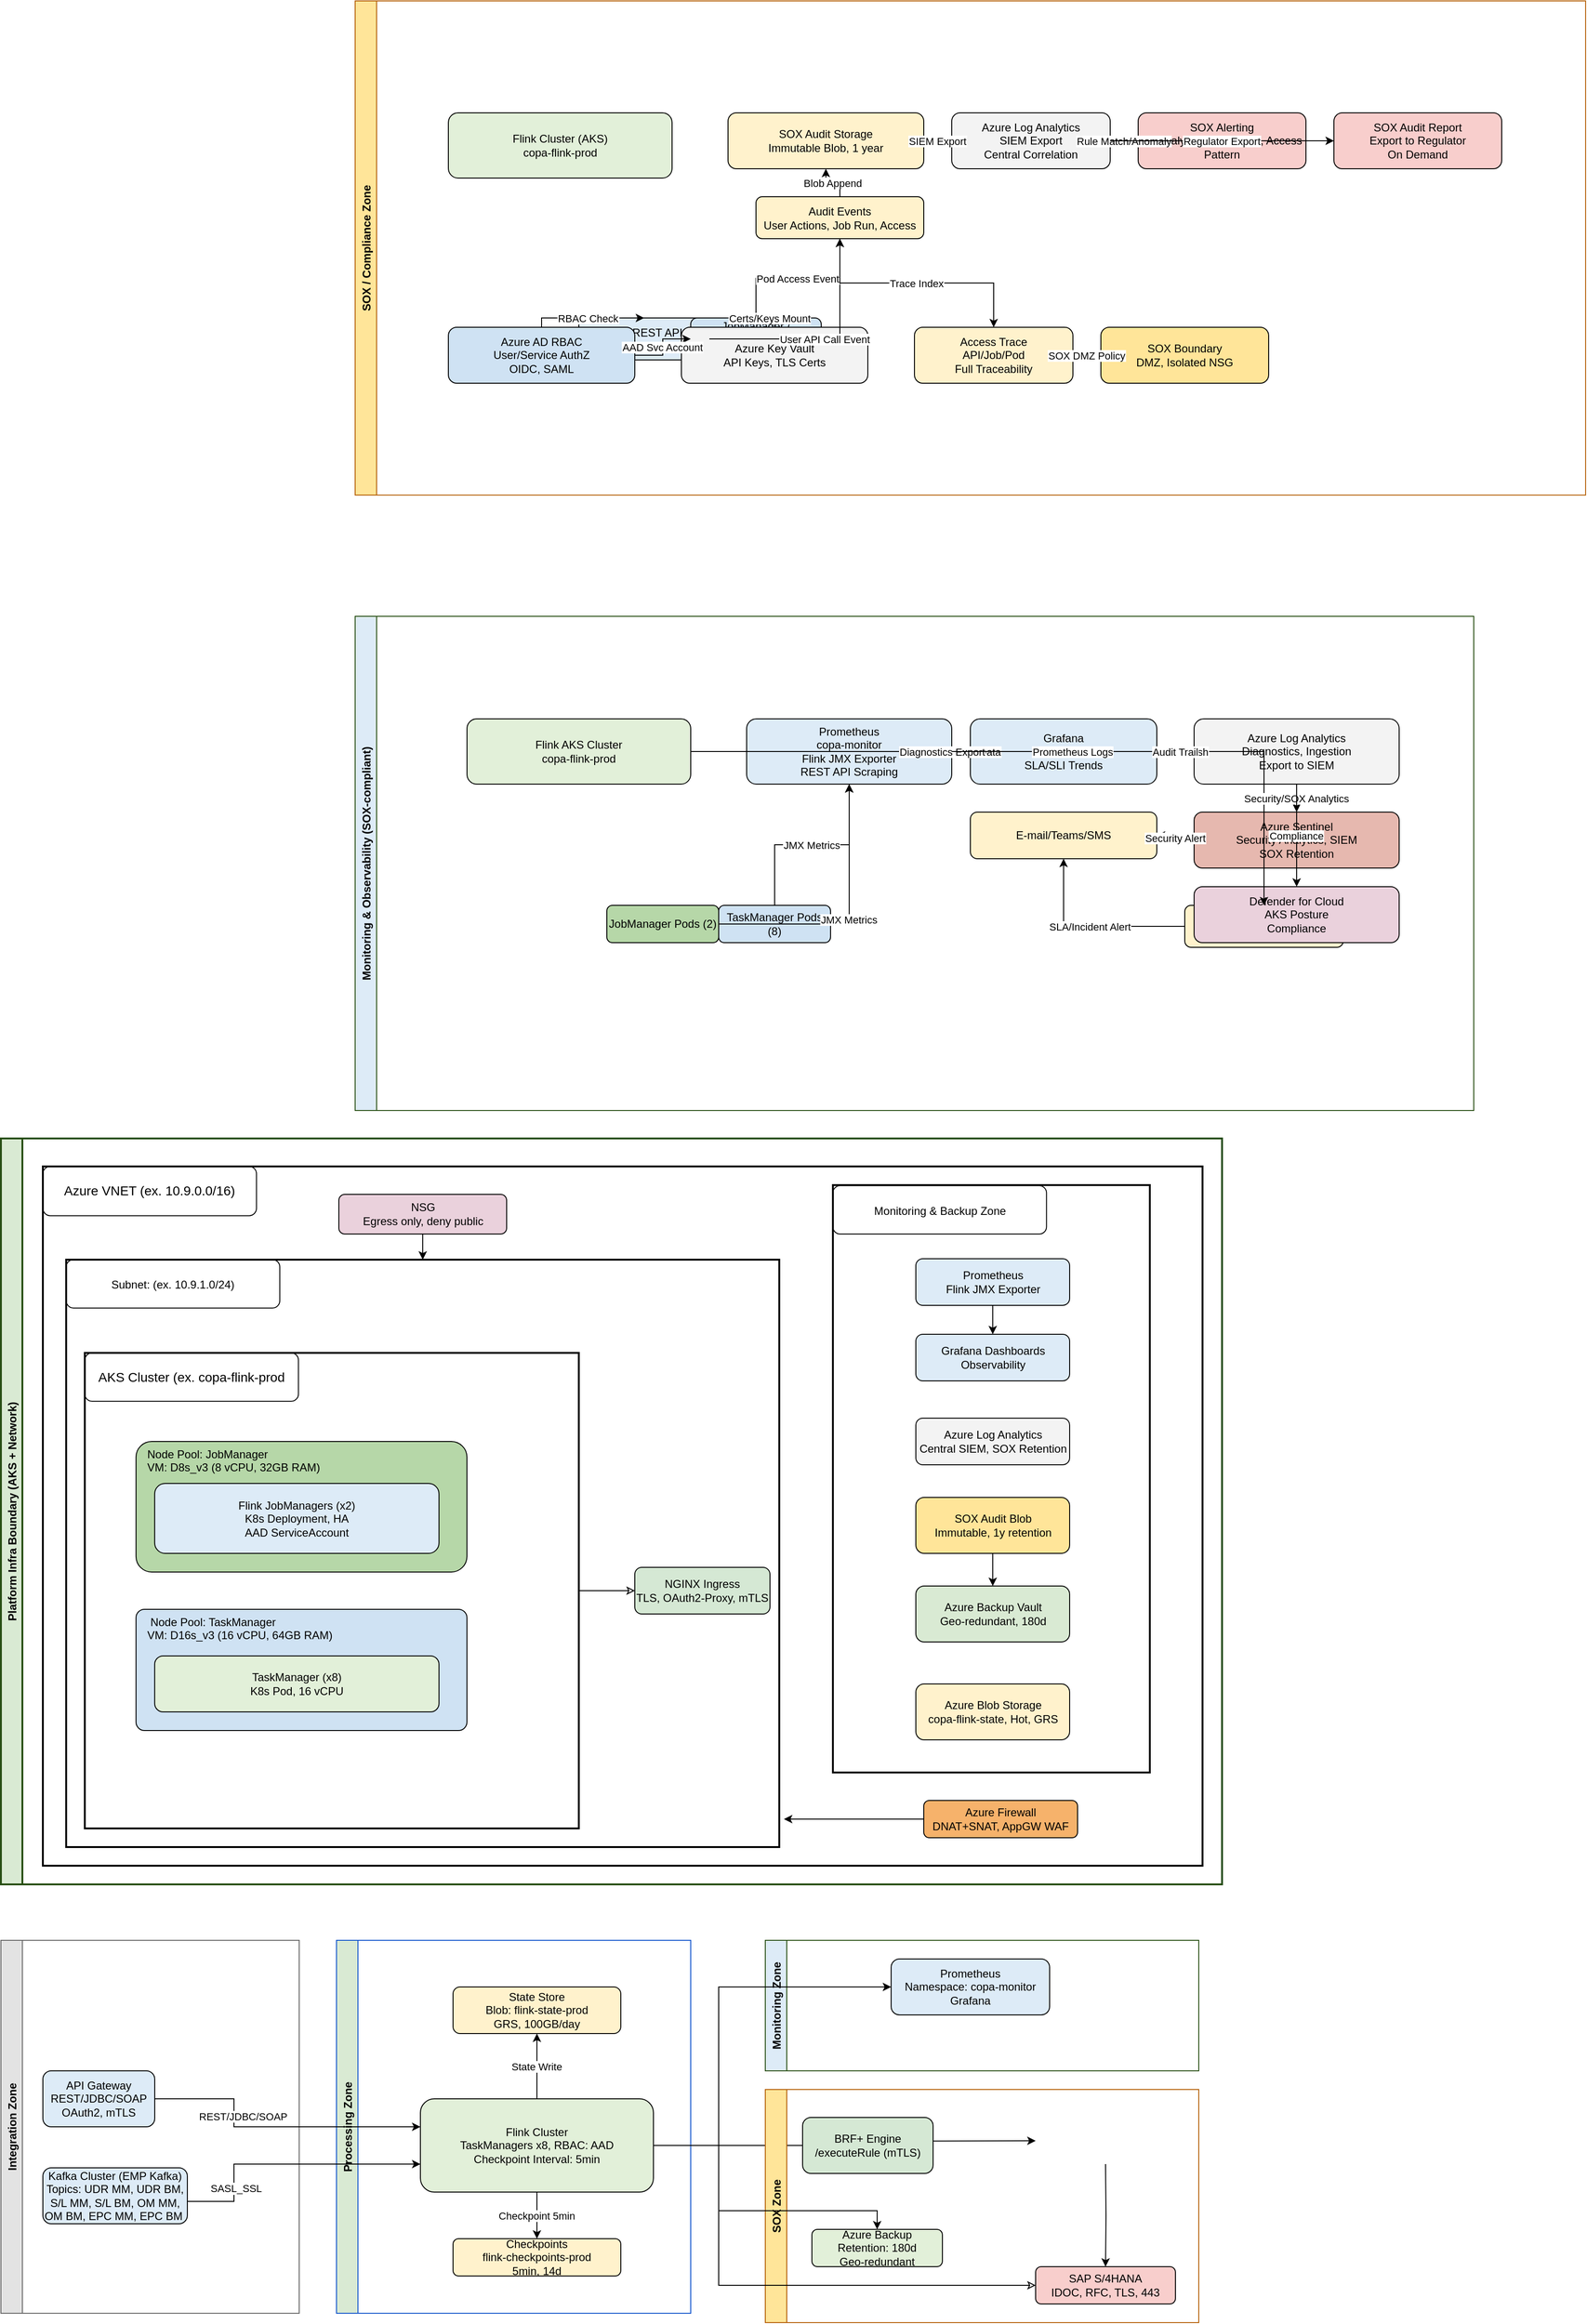 <mxfile version="27.2.0">
  <diagram name="flink_reference_arch" id="t__8cAzvdVz3zwjNPJHr">
    <mxGraphModel dx="2488" dy="-292" grid="1" gridSize="10" guides="1" tooltips="1" connect="1" arrows="1" fold="1" page="1" pageScale="1" pageWidth="850" pageHeight="1100" math="0" shadow="0">
      <root>
        <mxCell id="0" />
        <mxCell id="1" parent="0" />
        <mxCell id="M-jHIXQNb2ykmkWjdRAq-25" value="SOX / Compliance Zone" style="swimlane;horizontal=0;fillColor=#ffe599;strokeColor=#b45f06;fontStyle=1;" parent="1" vertex="1">
          <mxGeometry x="-90" y="1130" width="1320" height="530" as="geometry" />
        </mxCell>
        <mxCell id="M-jHIXQNb2ykmkWjdRAq-26" value="Flink Cluster (AKS)&#xa;copa-flink-prod" style="rounded=1;whiteSpace=wrap;fillColor=#e2f0d9;" parent="M-jHIXQNb2ykmkWjdRAq-25" vertex="1">
          <mxGeometry x="100" y="120" width="240" height="70" as="geometry" />
        </mxCell>
        <mxCell id="M-jHIXQNb2ykmkWjdRAq-27" value="Flink REST API&#xa;TLS, OAuth2, RBAC" style="rounded=1;whiteSpace=wrap;fillColor=#ddebf7;" parent="M-jHIXQNb2ykmkWjdRAq-26" vertex="1">
          <mxGeometry x="140" y="220" width="140" height="45" as="geometry" />
        </mxCell>
        <mxCell id="M-jHIXQNb2ykmkWjdRAq-28" value="JobManager / TaskManager Pods&#xa;AAD Service Account" style="rounded=1;whiteSpace=wrap;fillColor=#cfe2f3;" parent="M-jHIXQNb2ykmkWjdRAq-26" vertex="1">
          <mxGeometry x="260" y="220" width="140" height="45" as="geometry" />
        </mxCell>
        <mxCell id="M-jHIXQNb2ykmkWjdRAq-29" value="SOX Audit Storage&#xa;Immutable Blob, 1 year" style="rounded=1;whiteSpace=wrap;fillColor=#fff2cc;" parent="M-jHIXQNb2ykmkWjdRAq-25" vertex="1">
          <mxGeometry x="400" y="120" width="210" height="60" as="geometry" />
        </mxCell>
        <mxCell id="M-jHIXQNb2ykmkWjdRAq-30" value="Audit Events&#xa;User Actions, Job Run, Access" style="rounded=1;whiteSpace=wrap;fillColor=#fff2cc;" parent="M-jHIXQNb2ykmkWjdRAq-25" vertex="1">
          <mxGeometry x="430" y="210" width="180" height="45" as="geometry" />
        </mxCell>
        <mxCell id="M-jHIXQNb2ykmkWjdRAq-31" value="Azure Log Analytics&#xa;SIEM Export&#xa;Central Correlation" style="rounded=1;whiteSpace=wrap;fillColor=#f3f3f3;" parent="M-jHIXQNb2ykmkWjdRAq-25" vertex="1">
          <mxGeometry x="640" y="120" width="170" height="60" as="geometry" />
        </mxCell>
        <mxCell id="M-jHIXQNb2ykmkWjdRAq-32" value="SOX Alerting&#xa;Anomaly, RBAC Breach, Access Pattern" style="rounded=1;whiteSpace=wrap;fillColor=#f8cecc;" parent="M-jHIXQNb2ykmkWjdRAq-25" vertex="1">
          <mxGeometry x="840" y="120" width="180" height="60" as="geometry" />
        </mxCell>
        <mxCell id="M-jHIXQNb2ykmkWjdRAq-33" value="SOX Audit Report&#xa;Export to Regulator&#xa;On Demand" style="rounded=1;whiteSpace=wrap;fillColor=#f8cecc;" parent="M-jHIXQNb2ykmkWjdRAq-25" vertex="1">
          <mxGeometry x="1050" y="120" width="180" height="60" as="geometry" />
        </mxCell>
        <mxCell id="M-jHIXQNb2ykmkWjdRAq-34" value="Azure AD RBAC&#xa;User/Service AuthZ&#xa;OIDC, SAML" style="rounded=1;whiteSpace=wrap;fillColor=#cfe2f3;" parent="M-jHIXQNb2ykmkWjdRAq-25" vertex="1">
          <mxGeometry x="100" y="350" width="200" height="60" as="geometry" />
        </mxCell>
        <mxCell id="M-jHIXQNb2ykmkWjdRAq-35" value="Azure Key Vault&#xa;API Keys, TLS Certs" style="rounded=1;whiteSpace=wrap;fillColor=#f3f3f3;" parent="M-jHIXQNb2ykmkWjdRAq-25" vertex="1">
          <mxGeometry x="350" y="350" width="200" height="60" as="geometry" />
        </mxCell>
        <mxCell id="M-jHIXQNb2ykmkWjdRAq-36" value="Access Trace&#xa;API/Job/Pod&#xa;Full Traceability" style="rounded=1;whiteSpace=wrap;fillColor=#fff2cc;" parent="M-jHIXQNb2ykmkWjdRAq-25" vertex="1">
          <mxGeometry x="600" y="350" width="170" height="60" as="geometry" />
        </mxCell>
        <mxCell id="M-jHIXQNb2ykmkWjdRAq-37" value="SOX Boundary&#xa;DMZ, Isolated NSG" style="rounded=1;whiteSpace=wrap;fillColor=#ffe599;" parent="M-jHIXQNb2ykmkWjdRAq-25" vertex="1">
          <mxGeometry x="800" y="350" width="180" height="60" as="geometry" />
        </mxCell>
        <mxCell id="M-jHIXQNb2ykmkWjdRAq-38" value="User API Call Event" style="edgeStyle=orthogonalEdgeStyle;rounded=0;" parent="1" source="M-jHIXQNb2ykmkWjdRAq-27" target="M-jHIXQNb2ykmkWjdRAq-30" edge="1">
          <mxGeometry relative="1" as="geometry" />
        </mxCell>
        <mxCell id="M-jHIXQNb2ykmkWjdRAq-39" value="Pod Access Event" style="edgeStyle=orthogonalEdgeStyle;rounded=0;" parent="1" source="M-jHIXQNb2ykmkWjdRAq-28" target="M-jHIXQNb2ykmkWjdRAq-30" edge="1">
          <mxGeometry relative="1" as="geometry" />
        </mxCell>
        <mxCell id="M-jHIXQNb2ykmkWjdRAq-40" value="Blob Append" style="edgeStyle=orthogonalEdgeStyle;rounded=0;" parent="1" source="M-jHIXQNb2ykmkWjdRAq-30" target="M-jHIXQNb2ykmkWjdRAq-29" edge="1">
          <mxGeometry relative="1" as="geometry" />
        </mxCell>
        <mxCell id="M-jHIXQNb2ykmkWjdRAq-41" value="SIEM Export" style="edgeStyle=orthogonalEdgeStyle;rounded=0;" parent="1" source="M-jHIXQNb2ykmkWjdRAq-29" target="M-jHIXQNb2ykmkWjdRAq-31" edge="1">
          <mxGeometry relative="1" as="geometry" />
        </mxCell>
        <mxCell id="M-jHIXQNb2ykmkWjdRAq-42" value="Rule Match/Anomaly" style="edgeStyle=orthogonalEdgeStyle;rounded=0;" parent="1" source="M-jHIXQNb2ykmkWjdRAq-31" target="M-jHIXQNb2ykmkWjdRAq-32" edge="1">
          <mxGeometry relative="1" as="geometry" />
        </mxCell>
        <mxCell id="M-jHIXQNb2ykmkWjdRAq-43" value="Regulator Export" style="edgeStyle=orthogonalEdgeStyle;rounded=0;" parent="1" source="M-jHIXQNb2ykmkWjdRAq-31" target="M-jHIXQNb2ykmkWjdRAq-33" edge="1">
          <mxGeometry relative="1" as="geometry" />
        </mxCell>
        <mxCell id="M-jHIXQNb2ykmkWjdRAq-44" value="RBAC Check" style="edgeStyle=orthogonalEdgeStyle;rounded=0;" parent="1" source="M-jHIXQNb2ykmkWjdRAq-34" target="M-jHIXQNb2ykmkWjdRAq-27" edge="1">
          <mxGeometry relative="1" as="geometry" />
        </mxCell>
        <mxCell id="M-jHIXQNb2ykmkWjdRAq-45" value="AAD Svc Account" style="edgeStyle=orthogonalEdgeStyle;rounded=0;" parent="1" source="M-jHIXQNb2ykmkWjdRAq-34" target="M-jHIXQNb2ykmkWjdRAq-28" edge="1">
          <mxGeometry relative="1" as="geometry" />
        </mxCell>
        <mxCell id="M-jHIXQNb2ykmkWjdRAq-46" value="Certs/Keys Mount" style="edgeStyle=orthogonalEdgeStyle;rounded=0;" parent="1" source="M-jHIXQNb2ykmkWjdRAq-35" target="M-jHIXQNb2ykmkWjdRAq-28" edge="1">
          <mxGeometry relative="1" as="geometry" />
        </mxCell>
        <mxCell id="M-jHIXQNb2ykmkWjdRAq-47" value="Trace Index" style="edgeStyle=orthogonalEdgeStyle;rounded=0;" parent="1" source="M-jHIXQNb2ykmkWjdRAq-30" target="M-jHIXQNb2ykmkWjdRAq-36" edge="1">
          <mxGeometry relative="1" as="geometry" />
        </mxCell>
        <mxCell id="M-jHIXQNb2ykmkWjdRAq-48" value="SOX DMZ Policy" style="edgeStyle=orthogonalEdgeStyle;rounded=0;" parent="1" source="M-jHIXQNb2ykmkWjdRAq-36" target="M-jHIXQNb2ykmkWjdRAq-37" edge="1">
          <mxGeometry relative="1" as="geometry" />
        </mxCell>
        <mxCell id="M-jHIXQNb2ykmkWjdRAq-49" value="Monitoring &amp; Observability (SOX-compliant)" style="swimlane;horizontal=0;fillColor=#ddebf7;strokeColor=#274e13;fontStyle=1;" parent="1" vertex="1">
          <mxGeometry x="-90" y="1790" width="1200" height="530" as="geometry" />
        </mxCell>
        <mxCell id="M-jHIXQNb2ykmkWjdRAq-50" value="Flink AKS Cluster&#xa;copa-flink-prod" style="rounded=1;whiteSpace=wrap;fillColor=#e2f0d9;" parent="M-jHIXQNb2ykmkWjdRAq-49" vertex="1">
          <mxGeometry x="120" y="110" width="240" height="70" as="geometry" />
        </mxCell>
        <mxCell id="M-jHIXQNb2ykmkWjdRAq-51" value="JobManager Pods (2)" style="rounded=1;whiteSpace=wrap;fillColor=#b6d7a8;" parent="M-jHIXQNb2ykmkWjdRAq-50" vertex="1">
          <mxGeometry x="150" y="200" width="120" height="40" as="geometry" />
        </mxCell>
        <mxCell id="M-jHIXQNb2ykmkWjdRAq-52" value="TaskManager Pods (8)" style="rounded=1;whiteSpace=wrap;fillColor=#cfe2f3;" parent="M-jHIXQNb2ykmkWjdRAq-50" vertex="1">
          <mxGeometry x="270" y="200" width="120" height="40" as="geometry" />
        </mxCell>
        <mxCell id="M-jHIXQNb2ykmkWjdRAq-53" value="Prometheus&#xa;copa-monitor&#xa;Flink JMX Exporter&#xa;REST API Scraping" style="rounded=1;whiteSpace=wrap;fillColor=#ddebf7;" parent="M-jHIXQNb2ykmkWjdRAq-49" vertex="1">
          <mxGeometry x="420" y="110" width="220" height="70" as="geometry" />
        </mxCell>
        <mxCell id="M-jHIXQNb2ykmkWjdRAq-54" value="Alertmanager&#xa;Teams/SMS/E-mail" style="rounded=1;whiteSpace=wrap;fillColor=#fff2cc;" parent="M-jHIXQNb2ykmkWjdRAq-53" vertex="1">
          <mxGeometry x="470" y="200" width="170" height="45" as="geometry" />
        </mxCell>
        <mxCell id="M-jHIXQNb2ykmkWjdRAq-55" value="Grafana&#xa;Dashboards&#xa;SLA/SLI Trends" style="rounded=1;whiteSpace=wrap;fillColor=#ddebf7;" parent="M-jHIXQNb2ykmkWjdRAq-49" vertex="1">
          <mxGeometry x="660" y="110" width="200" height="70" as="geometry" />
        </mxCell>
        <mxCell id="M-jHIXQNb2ykmkWjdRAq-56" value="Azure Log Analytics&#xa;Diagnostics, Ingestion&#xa;Export to SIEM" style="rounded=1;whiteSpace=wrap;fillColor=#f3f3f3;" parent="M-jHIXQNb2ykmkWjdRAq-49" vertex="1">
          <mxGeometry x="900" y="110" width="220" height="70" as="geometry" />
        </mxCell>
        <mxCell id="M-jHIXQNb2ykmkWjdRAq-57" value="Azure Sentinel&#xa;Security Analytics, SIEM&#xa;SOX Retention" style="rounded=1;whiteSpace=wrap;fillColor=#e6b8af;" parent="M-jHIXQNb2ykmkWjdRAq-49" vertex="1">
          <mxGeometry x="900" y="210" width="220" height="60" as="geometry" />
        </mxCell>
        <mxCell id="M-jHIXQNb2ykmkWjdRAq-58" value="Defender for Cloud&#xa;AKS Posture&#xa;Compliance" style="rounded=1;whiteSpace=wrap;fillColor=#ead1dc;" parent="M-jHIXQNb2ykmkWjdRAq-49" vertex="1">
          <mxGeometry x="900" y="290" width="220" height="60" as="geometry" />
        </mxCell>
        <mxCell id="M-jHIXQNb2ykmkWjdRAq-59" value="E-mail/Teams/SMS" style="rounded=1;whiteSpace=wrap;fillColor=#fff2cc;" parent="M-jHIXQNb2ykmkWjdRAq-49" vertex="1">
          <mxGeometry x="660" y="210" width="200" height="50" as="geometry" />
        </mxCell>
        <mxCell id="M-jHIXQNb2ykmkWjdRAq-60" value="JMX Metrics" style="edgeStyle=orthogonalEdgeStyle;rounded=0;" parent="1" source="M-jHIXQNb2ykmkWjdRAq-51" target="M-jHIXQNb2ykmkWjdRAq-53" edge="1">
          <mxGeometry relative="1" as="geometry" />
        </mxCell>
        <mxCell id="M-jHIXQNb2ykmkWjdRAq-61" value="JMX Metrics" style="edgeStyle=orthogonalEdgeStyle;rounded=0;" parent="1" source="M-jHIXQNb2ykmkWjdRAq-52" target="M-jHIXQNb2ykmkWjdRAq-53" edge="1">
          <mxGeometry relative="1" as="geometry" />
        </mxCell>
        <mxCell id="M-jHIXQNb2ykmkWjdRAq-62" value="Alert Push" style="edgeStyle=orthogonalEdgeStyle;rounded=0;" parent="1" source="M-jHIXQNb2ykmkWjdRAq-53" target="M-jHIXQNb2ykmkWjdRAq-54" edge="1">
          <mxGeometry relative="1" as="geometry" />
        </mxCell>
        <mxCell id="M-jHIXQNb2ykmkWjdRAq-63" value="Dashboards Data" style="edgeStyle=orthogonalEdgeStyle;rounded=0;" parent="1" source="M-jHIXQNb2ykmkWjdRAq-53" target="M-jHIXQNb2ykmkWjdRAq-55" edge="1">
          <mxGeometry relative="1" as="geometry" />
        </mxCell>
        <mxCell id="M-jHIXQNb2ykmkWjdRAq-64" value="Diagnostics Export" style="edgeStyle=orthogonalEdgeStyle;rounded=0;" parent="1" source="M-jHIXQNb2ykmkWjdRAq-50" target="M-jHIXQNb2ykmkWjdRAq-56" edge="1">
          <mxGeometry relative="1" as="geometry" />
        </mxCell>
        <mxCell id="M-jHIXQNb2ykmkWjdRAq-65" value="Prometheus Logs" style="edgeStyle=orthogonalEdgeStyle;rounded=0;" parent="1" source="M-jHIXQNb2ykmkWjdRAq-53" target="M-jHIXQNb2ykmkWjdRAq-56" edge="1">
          <mxGeometry relative="1" as="geometry" />
        </mxCell>
        <mxCell id="M-jHIXQNb2ykmkWjdRAq-66" value="Audit Trail" style="edgeStyle=orthogonalEdgeStyle;rounded=0;" parent="1" source="M-jHIXQNb2ykmkWjdRAq-55" target="M-jHIXQNb2ykmkWjdRAq-56" edge="1">
          <mxGeometry relative="1" as="geometry" />
        </mxCell>
        <mxCell id="M-jHIXQNb2ykmkWjdRAq-67" value="SLA/Incident Alert" style="edgeStyle=orthogonalEdgeStyle;rounded=0;" parent="1" source="M-jHIXQNb2ykmkWjdRAq-54" target="M-jHIXQNb2ykmkWjdRAq-59" edge="1">
          <mxGeometry relative="1" as="geometry" />
        </mxCell>
        <mxCell id="M-jHIXQNb2ykmkWjdRAq-68" value="Security/SOX Analytics" style="edgeStyle=orthogonalEdgeStyle;rounded=0;" parent="1" source="M-jHIXQNb2ykmkWjdRAq-56" target="M-jHIXQNb2ykmkWjdRAq-57" edge="1">
          <mxGeometry relative="1" as="geometry" />
        </mxCell>
        <mxCell id="M-jHIXQNb2ykmkWjdRAq-69" value="Compliance" style="edgeStyle=orthogonalEdgeStyle;rounded=0;" parent="1" source="M-jHIXQNb2ykmkWjdRAq-56" target="M-jHIXQNb2ykmkWjdRAq-58" edge="1">
          <mxGeometry relative="1" as="geometry" />
        </mxCell>
        <mxCell id="M-jHIXQNb2ykmkWjdRAq-70" value="Security Alert" style="edgeStyle=orthogonalEdgeStyle;rounded=0;" parent="1" source="M-jHIXQNb2ykmkWjdRAq-57" target="M-jHIXQNb2ykmkWjdRAq-59" edge="1">
          <mxGeometry relative="1" as="geometry" />
        </mxCell>
        <mxCell id="M-jHIXQNb2ykmkWjdRAq-121" value="Processing Zone" style="swimlane;horizontal=0;fillColor=#d9ead3;strokeColor=#1155cc;fontStyle=1;" parent="1" vertex="1">
          <mxGeometry x="-110" y="3210" width="380" height="400" as="geometry" />
        </mxCell>
        <mxCell id="M-jHIXQNb2ykmkWjdRAq-122" value="Flink Cluster&#xa;TaskManagers x8, RBAC: AAD&#xa;Checkpoint Interval: 5min" style="rounded=1;whiteSpace=wrap;fillColor=#e2f0d9;strokeColor=#000000;" parent="M-jHIXQNb2ykmkWjdRAq-121" vertex="1">
          <mxGeometry x="90" y="170" width="250" height="100" as="geometry" />
        </mxCell>
        <mxCell id="M-jHIXQNb2ykmkWjdRAq-123" value="State Store&#xa;Blob: flink-state-prod&#xa;GRS, 100GB/day" style="rounded=1;whiteSpace=wrap;fillColor=#fff2cc;" parent="M-jHIXQNb2ykmkWjdRAq-121" vertex="1">
          <mxGeometry x="125" y="50" width="180" height="50" as="geometry" />
        </mxCell>
        <mxCell id="M-jHIXQNb2ykmkWjdRAq-124" value="Checkpoints&#xa;flink-checkpoints-prod&#xa;5min, 14d" style="rounded=1;whiteSpace=wrap;fillColor=#fff2cc;" parent="M-jHIXQNb2ykmkWjdRAq-121" vertex="1">
          <mxGeometry x="125" y="320" width="180" height="40" as="geometry" />
        </mxCell>
        <mxCell id="M-jHIXQNb2ykmkWjdRAq-140" value="State Write" style="edgeStyle=orthogonalEdgeStyle;rounded=0;" parent="M-jHIXQNb2ykmkWjdRAq-121" source="M-jHIXQNb2ykmkWjdRAq-122" target="M-jHIXQNb2ykmkWjdRAq-123" edge="1">
          <mxGeometry relative="1" as="geometry" />
        </mxCell>
        <mxCell id="M-jHIXQNb2ykmkWjdRAq-141" value="Checkpoint 5min" style="edgeStyle=orthogonalEdgeStyle;rounded=0;" parent="M-jHIXQNb2ykmkWjdRAq-121" source="M-jHIXQNb2ykmkWjdRAq-122" target="M-jHIXQNb2ykmkWjdRAq-124" edge="1">
          <mxGeometry relative="1" as="geometry" />
        </mxCell>
        <mxCell id="M-jHIXQNb2ykmkWjdRAq-131" value="Integration Zone" style="swimlane;horizontal=0;fillColor=#e3e3e3;strokeColor=#666666;fontStyle=1;" parent="1" vertex="1">
          <mxGeometry x="-470" y="3210" width="320" height="400" as="geometry" />
        </mxCell>
        <mxCell id="M-jHIXQNb2ykmkWjdRAq-133" value="API Gateway&#xa;REST/JDBC/SOAP&#xa;OAuth2, mTLS" style="rounded=1;whiteSpace=wrap;fillColor=#ddebf7;" parent="M-jHIXQNb2ykmkWjdRAq-131" vertex="1">
          <mxGeometry x="45" y="140" width="120" height="60" as="geometry" />
        </mxCell>
        <mxCell id="M-jHIXQNb2ykmkWjdRAq-134" value="Kafka Cluster (EMP Kafka)&#xa;Topics: UDR MM, UDR BM, S/L MM, S/L BM, OM MM, OM BM, EPC MM, EPC BM " style="rounded=1;whiteSpace=wrap;fillColor=#ddebf7;" parent="M-jHIXQNb2ykmkWjdRAq-131" vertex="1">
          <mxGeometry x="45" y="244" width="155" height="60" as="geometry" />
        </mxCell>
        <mxCell id="M-jHIXQNb2ykmkWjdRAq-139" value="" style="edgeStyle=orthogonalEdgeStyle;rounded=0;" parent="M-jHIXQNb2ykmkWjdRAq-131" source="M-jHIXQNb2ykmkWjdRAq-134" target="M-jHIXQNb2ykmkWjdRAq-122" edge="1">
          <mxGeometry x="-0.515" relative="1" as="geometry">
            <Array as="points">
              <mxPoint x="250" y="280" />
              <mxPoint x="250" y="240" />
            </Array>
            <mxPoint as="offset" />
          </mxGeometry>
        </mxCell>
        <mxCell id="M-jHIXQNb2ykmkWjdRAq-149" value="SASL_SSL" style="edgeLabel;html=1;align=center;verticalAlign=middle;resizable=0;points=[];" parent="M-jHIXQNb2ykmkWjdRAq-139" vertex="1" connectable="0">
          <mxGeometry x="-0.555" y="-2" relative="1" as="geometry">
            <mxPoint as="offset" />
          </mxGeometry>
        </mxCell>
        <mxCell id="M-jHIXQNb2ykmkWjdRAq-135" value="Monitoring Zone" style="swimlane;horizontal=0;fillColor=#ddebf7;strokeColor=#274e13;fontStyle=1;" parent="1" vertex="1">
          <mxGeometry x="350" y="3210" width="465" height="140" as="geometry" />
        </mxCell>
        <mxCell id="M-jHIXQNb2ykmkWjdRAq-136" value="Prometheus&#xa;Namespace: copa-monitor&#xa;Grafana" style="rounded=1;whiteSpace=wrap;fillColor=#ddebf7;" parent="M-jHIXQNb2ykmkWjdRAq-135" vertex="1">
          <mxGeometry x="135" y="20" width="170" height="60" as="geometry" />
        </mxCell>
        <mxCell id="M-jHIXQNb2ykmkWjdRAq-138" value="REST/JDBC/SOAP" style="edgeStyle=orthogonalEdgeStyle;rounded=0;" parent="1" source="M-jHIXQNb2ykmkWjdRAq-133" target="M-jHIXQNb2ykmkWjdRAq-122" edge="1">
          <mxGeometry x="-0.343" y="10" relative="1" as="geometry">
            <Array as="points">
              <mxPoint x="-220" y="3380" />
              <mxPoint x="-220" y="3410" />
            </Array>
            <mxPoint as="offset" />
          </mxGeometry>
        </mxCell>
        <mxCell id="M-jHIXQNb2ykmkWjdRAq-143" value="SOX Log Event" style="edgeStyle=orthogonalEdgeStyle;rounded=0;" parent="1" source="M-jHIXQNb2ykmkWjdRAq-122" edge="1">
          <mxGeometry relative="1" as="geometry">
            <mxPoint x="640" y="3425.0" as="targetPoint" />
          </mxGeometry>
        </mxCell>
        <mxCell id="M-jHIXQNb2ykmkWjdRAq-125" value="SOX Zone" style="swimlane;horizontal=0;fillColor=#ffe599;strokeColor=#b45f06;fontStyle=1;" parent="1" vertex="1">
          <mxGeometry x="350" y="3370" width="465" height="250" as="geometry" />
        </mxCell>
        <mxCell id="M-jHIXQNb2ykmkWjdRAq-126" value="BRF+ Engine&#xa;/executeRule (mTLS)" style="rounded=1;whiteSpace=wrap;fillColor=#d5e8d4;" parent="M-jHIXQNb2ykmkWjdRAq-125" vertex="1">
          <mxGeometry x="40" y="30" width="140" height="60" as="geometry" />
        </mxCell>
        <mxCell id="M-jHIXQNb2ykmkWjdRAq-159" value="" style="edgeStyle=orthogonalEdgeStyle;rounded=0;orthogonalLoop=1;jettySize=auto;html=1;" parent="M-jHIXQNb2ykmkWjdRAq-125" target="M-jHIXQNb2ykmkWjdRAq-127" edge="1">
          <mxGeometry relative="1" as="geometry">
            <mxPoint x="365" y="80.0" as="sourcePoint" />
          </mxGeometry>
        </mxCell>
        <mxCell id="M-jHIXQNb2ykmkWjdRAq-130" value="Azure Backup&#xa;Retention: 180d&#xa;Geo-redundant" style="rounded=1;whiteSpace=wrap;fillColor=#e2f0d9;" parent="M-jHIXQNb2ykmkWjdRAq-125" vertex="1">
          <mxGeometry x="50" y="150" width="140" height="40" as="geometry" />
        </mxCell>
        <mxCell id="M-jHIXQNb2ykmkWjdRAq-127" value="SAP S/4HANA&#xa;IDOC, RFC, TLS, 443" style="rounded=1;whiteSpace=wrap;fillColor=#f8cecc;" parent="M-jHIXQNb2ykmkWjdRAq-125" vertex="1">
          <mxGeometry x="290" y="190" width="150" height="40" as="geometry" />
        </mxCell>
        <mxCell id="M-jHIXQNb2ykmkWjdRAq-156" value="" style="edgeStyle=orthogonalEdgeStyle;rounded=0;orthogonalLoop=1;jettySize=auto;html=1;entryX=0;entryY=0.5;entryDx=0;entryDy=0;" parent="1" source="M-jHIXQNb2ykmkWjdRAq-122" target="M-jHIXQNb2ykmkWjdRAq-136" edge="1">
          <mxGeometry relative="1" as="geometry">
            <Array as="points">
              <mxPoint x="300" y="3430" />
              <mxPoint x="300" y="3260" />
            </Array>
          </mxGeometry>
        </mxCell>
        <mxCell id="M-jHIXQNb2ykmkWjdRAq-153" value="" style="edgeStyle=orthogonalEdgeStyle;rounded=0;orthogonalLoop=1;jettySize=auto;html=1;entryX=0.5;entryY=0;entryDx=0;entryDy=0;exitX=1;exitY=0.5;exitDx=0;exitDy=0;" parent="1" source="M-jHIXQNb2ykmkWjdRAq-122" target="M-jHIXQNb2ykmkWjdRAq-130" edge="1">
          <mxGeometry relative="1" as="geometry">
            <Array as="points">
              <mxPoint x="300" y="3430" />
              <mxPoint x="300" y="3500" />
              <mxPoint x="470" y="3500" />
            </Array>
          </mxGeometry>
        </mxCell>
        <mxCell id="M-jHIXQNb2ykmkWjdRAq-158" value="" style="edgeStyle=orthogonalEdgeStyle;rounded=0;orthogonalLoop=1;jettySize=auto;html=1;entryX=1;entryY=0.5;entryDx=0;entryDy=0;startArrow=classic;startFill=0;endArrow=none;endFill=0;" parent="1" source="M-jHIXQNb2ykmkWjdRAq-127" target="M-jHIXQNb2ykmkWjdRAq-122" edge="1">
          <mxGeometry relative="1" as="geometry">
            <mxPoint x="545" y="3580" as="targetPoint" />
            <Array as="points">
              <mxPoint x="300" y="3580" />
              <mxPoint x="300" y="3430" />
            </Array>
          </mxGeometry>
        </mxCell>
        <mxCell id="k8rTpQtQXNA1Lfismtyz-60" value="" style="group" vertex="1" connectable="0" parent="1">
          <mxGeometry x="-470" y="2350" width="1310" height="800" as="geometry" />
        </mxCell>
        <mxCell id="k8rTpQtQXNA1Lfismtyz-21" value="" style="whiteSpace=wrap;html=1;fillColor=none;strokeWidth=2;labelPosition=right;verticalLabelPosition=top;align=left;verticalAlign=bottom;strokeColor=light-dark(#000000,#0707F6);" vertex="1" parent="k8rTpQtQXNA1Lfismtyz-60">
          <mxGeometry x="45" y="30" width="1244.05" height="750" as="geometry" />
        </mxCell>
        <mxCell id="k8rTpQtQXNA1Lfismtyz-54" value="" style="whiteSpace=wrap;html=1;fillColor=none;strokeWidth=2;labelPosition=right;verticalLabelPosition=top;align=left;verticalAlign=bottom;strokeColor=light-dark(#000000,#0EFF76);" vertex="1" parent="k8rTpQtQXNA1Lfismtyz-60">
          <mxGeometry x="892.5" y="50" width="340" height="630" as="geometry" />
        </mxCell>
        <mxCell id="M-jHIXQNb2ykmkWjdRAq-71" value="Platform Infra Boundary (AKS + Network)" style="swimlane;horizontal=0;fillColor=#d9ead3;strokeColor=#274e13;fontStyle=1;strokeWidth=2;" parent="k8rTpQtQXNA1Lfismtyz-60" vertex="1">
          <mxGeometry width="1310" height="800" as="geometry" />
        </mxCell>
        <mxCell id="k8rTpQtQXNA1Lfismtyz-51" value="SOX Audit Blob&#xa;Immutable, 1y retention" style="rounded=1;whiteSpace=wrap;fillColor=#ffe599;" vertex="1" parent="M-jHIXQNb2ykmkWjdRAq-71">
          <mxGeometry x="981.5" y="385" width="165" height="60" as="geometry" />
        </mxCell>
        <mxCell id="k8rTpQtQXNA1Lfismtyz-23" value="&lt;span style=&quot;text-align: left;&quot;&gt;Azure VNET (ex. 10.9.0.0/16)&lt;/span&gt;" style="text;strokeColor=default;align=center;fillColor=none;html=1;verticalAlign=middle;whiteSpace=wrap;rounded=1;fontSize=14;" vertex="1" parent="k8rTpQtQXNA1Lfismtyz-60">
          <mxGeometry x="45" y="30" width="229.166" height="52.86" as="geometry" />
        </mxCell>
        <mxCell id="k8rTpQtQXNA1Lfismtyz-27" value="   Node Pool: JobManager&#xa;   VM: D8s_v3 (8 vCPU, 32GB RAM)" style="rounded=1;whiteSpace=wrap;fillColor=#b6d7a8;labelPosition=center;verticalLabelPosition=middle;align=left;verticalAlign=top;arcSize=12;" vertex="1" parent="k8rTpQtQXNA1Lfismtyz-60">
          <mxGeometry x="144.93" y="325" width="355" height="140" as="geometry" />
        </mxCell>
        <mxCell id="k8rTpQtQXNA1Lfismtyz-29" value="    Node Pool: TaskManager&#xa;   VM: D16s_v3 (16 vCPU, 64GB RAM)" style="rounded=1;whiteSpace=wrap;fillColor=#cfe2f3;align=left;verticalAlign=top;arcSize=7;" vertex="1" parent="k8rTpQtQXNA1Lfismtyz-60">
          <mxGeometry x="144.93" y="505" width="355" height="130" as="geometry" />
        </mxCell>
        <mxCell id="k8rTpQtQXNA1Lfismtyz-30" value="Flink JobManagers (x2)&#xa;K8s Deployment, HA&#xa;AAD ServiceAccount" style="rounded=1;whiteSpace=wrap;fillColor=#ddebf7;" vertex="1" parent="k8rTpQtQXNA1Lfismtyz-60">
          <mxGeometry x="164.93" y="370" width="305" height="75" as="geometry" />
        </mxCell>
        <mxCell id="k8rTpQtQXNA1Lfismtyz-31" value="TaskManager (x8)&#xa;K8s Pod, 16 vCPU" style="rounded=1;whiteSpace=wrap;fillColor=#e2f0d9;" vertex="1" parent="k8rTpQtQXNA1Lfismtyz-60">
          <mxGeometry x="164.93" y="555" width="305" height="60" as="geometry" />
        </mxCell>
        <mxCell id="k8rTpQtQXNA1Lfismtyz-42" value="" style="edgeStyle=orthogonalEdgeStyle;rounded=0;orthogonalLoop=1;jettySize=auto;html=1;" edge="1" parent="k8rTpQtQXNA1Lfismtyz-60" source="k8rTpQtQXNA1Lfismtyz-33" target="k8rTpQtQXNA1Lfismtyz-36">
          <mxGeometry relative="1" as="geometry" />
        </mxCell>
        <mxCell id="k8rTpQtQXNA1Lfismtyz-33" value="NSG&#xa;Egress only, deny public" style="rounded=1;whiteSpace=wrap;fillColor=#ead1dc;" vertex="1" parent="k8rTpQtQXNA1Lfismtyz-60">
          <mxGeometry x="362.5" y="60" width="180" height="42.5" as="geometry" />
        </mxCell>
        <mxCell id="k8rTpQtQXNA1Lfismtyz-36" value="" style="whiteSpace=wrap;html=1;fillColor=none;strokeWidth=2;labelPosition=right;verticalLabelPosition=top;align=left;verticalAlign=bottom;strokeColor=light-dark(#000000,#0EFF76);" vertex="1" parent="k8rTpQtQXNA1Lfismtyz-60">
          <mxGeometry x="70" y="130" width="765" height="630" as="geometry" />
        </mxCell>
        <mxCell id="k8rTpQtQXNA1Lfismtyz-37" value="" style="group" vertex="1" connectable="0" parent="k8rTpQtQXNA1Lfismtyz-60">
          <mxGeometry x="90" y="230" width="529.93" height="510" as="geometry" />
        </mxCell>
        <mxCell id="k8rTpQtQXNA1Lfismtyz-25" value="" style="whiteSpace=wrap;html=1;fillColor=none;strokeWidth=2;labelPosition=right;verticalLabelPosition=top;align=left;verticalAlign=bottom;strokeColor=light-dark(#000000,#0EFF76);" vertex="1" parent="k8rTpQtQXNA1Lfismtyz-37">
          <mxGeometry x="0.005" width="529.925" height="510" as="geometry" />
        </mxCell>
        <mxCell id="k8rTpQtQXNA1Lfismtyz-26" value="&lt;span style=&quot;text-align: left;&quot;&gt;AKS Cluster (ex. copa-flink-prod&lt;/span&gt;" style="text;strokeColor=default;align=center;fillColor=none;html=1;verticalAlign=middle;whiteSpace=wrap;rounded=1;fontSize=14;" vertex="1" parent="k8rTpQtQXNA1Lfismtyz-37">
          <mxGeometry width="229.164" height="51.843" as="geometry" />
        </mxCell>
        <mxCell id="k8rTpQtQXNA1Lfismtyz-41" value="&lt;span style=&quot;font-size: 12px;&quot;&gt;Subnet: (ex.&amp;nbsp;&lt;/span&gt;&lt;span style=&quot;font-size: 12px;&quot;&gt;10.9.1.0/24)&lt;/span&gt;" style="text;strokeColor=default;align=center;fillColor=none;html=1;verticalAlign=middle;whiteSpace=wrap;rounded=1;fontSize=14;" vertex="1" parent="k8rTpQtQXNA1Lfismtyz-60">
          <mxGeometry x="70" y="130" width="229.164" height="51.843" as="geometry" />
        </mxCell>
        <mxCell id="k8rTpQtQXNA1Lfismtyz-46" value="" style="edgeStyle=orthogonalEdgeStyle;rounded=0;orthogonalLoop=1;jettySize=auto;html=1;startArrow=classic;startFill=0;endArrow=none;endFill=0;" edge="1" parent="k8rTpQtQXNA1Lfismtyz-60" source="k8rTpQtQXNA1Lfismtyz-45" target="k8rTpQtQXNA1Lfismtyz-25">
          <mxGeometry relative="1" as="geometry" />
        </mxCell>
        <mxCell id="k8rTpQtQXNA1Lfismtyz-45" value="NGINX Ingress&#xa;TLS, OAuth2-Proxy, mTLS" style="rounded=1;whiteSpace=wrap;fillColor=#d5e8d4;" vertex="1" parent="k8rTpQtQXNA1Lfismtyz-60">
          <mxGeometry x="680" y="460" width="145" height="50" as="geometry" />
        </mxCell>
        <mxCell id="k8rTpQtQXNA1Lfismtyz-56" value="" style="edgeStyle=orthogonalEdgeStyle;rounded=0;orthogonalLoop=1;jettySize=auto;html=1;entryX=0.5;entryY=0;entryDx=0;entryDy=0;" edge="1" parent="k8rTpQtQXNA1Lfismtyz-60" source="k8rTpQtQXNA1Lfismtyz-47" target="k8rTpQtQXNA1Lfismtyz-48">
          <mxGeometry relative="1" as="geometry" />
        </mxCell>
        <mxCell id="k8rTpQtQXNA1Lfismtyz-47" value="Prometheus&#xa;Flink JMX Exporter" style="rounded=1;whiteSpace=wrap;fillColor=#ddebf7;" vertex="1" parent="k8rTpQtQXNA1Lfismtyz-60">
          <mxGeometry x="981.5" y="129" width="165" height="50" as="geometry" />
        </mxCell>
        <mxCell id="k8rTpQtQXNA1Lfismtyz-48" value="Grafana Dashboards&#xa;Observability" style="rounded=1;whiteSpace=wrap;fillColor=#ddebf7;" vertex="1" parent="k8rTpQtQXNA1Lfismtyz-60">
          <mxGeometry x="981.5" y="210" width="165" height="50" as="geometry" />
        </mxCell>
        <mxCell id="k8rTpQtQXNA1Lfismtyz-49" value="Azure Log Analytics&#xa;Central SIEM, SOX Retention" style="rounded=1;whiteSpace=wrap;fillColor=#f3f3f3;" vertex="1" parent="k8rTpQtQXNA1Lfismtyz-60">
          <mxGeometry x="981.5" y="300" width="165" height="50" as="geometry" />
        </mxCell>
        <mxCell id="k8rTpQtQXNA1Lfismtyz-50" value="Azure Backup Vault&#xa;Geo-redundant, 180d" style="rounded=1;whiteSpace=wrap;fillColor=#d9ead3;" vertex="1" parent="k8rTpQtQXNA1Lfismtyz-60">
          <mxGeometry x="981.5" y="480" width="165" height="60" as="geometry" />
        </mxCell>
        <mxCell id="k8rTpQtQXNA1Lfismtyz-52" value="Azure Blob Storage&#xa;copa-flink-state, Hot, GRS" style="rounded=1;whiteSpace=wrap;fillColor=#fff2cc;" vertex="1" parent="k8rTpQtQXNA1Lfismtyz-60">
          <mxGeometry x="981.5" y="585" width="165" height="60" as="geometry" />
        </mxCell>
        <mxCell id="k8rTpQtQXNA1Lfismtyz-58" value="" style="edgeStyle=orthogonalEdgeStyle;rounded=0;orthogonalLoop=1;jettySize=auto;html=1;" edge="1" parent="k8rTpQtQXNA1Lfismtyz-60" source="k8rTpQtQXNA1Lfismtyz-53">
          <mxGeometry relative="1" as="geometry">
            <mxPoint x="840" y="730" as="targetPoint" />
          </mxGeometry>
        </mxCell>
        <mxCell id="k8rTpQtQXNA1Lfismtyz-53" value="Azure Firewall&#xa;DNAT+SNAT, AppGW WAF" style="rounded=1;whiteSpace=wrap;fillColor=#f6b26b;" vertex="1" parent="k8rTpQtQXNA1Lfismtyz-60">
          <mxGeometry x="990" y="710" width="165" height="40" as="geometry" />
        </mxCell>
        <mxCell id="k8rTpQtQXNA1Lfismtyz-55" value="&lt;span style=&quot;font-size: 12px;&quot;&gt;Monitoring &amp;amp; Backup Zone&lt;/span&gt;" style="text;strokeColor=default;align=center;fillColor=none;html=1;verticalAlign=middle;whiteSpace=wrap;rounded=1;fontSize=14;" vertex="1" parent="k8rTpQtQXNA1Lfismtyz-60">
          <mxGeometry x="892.5" y="50.66" width="229.164" height="51.843" as="geometry" />
        </mxCell>
        <mxCell id="k8rTpQtQXNA1Lfismtyz-59" value="" style="edgeStyle=orthogonalEdgeStyle;rounded=0;orthogonalLoop=1;jettySize=auto;html=1;" edge="1" parent="k8rTpQtQXNA1Lfismtyz-60" source="k8rTpQtQXNA1Lfismtyz-51" target="k8rTpQtQXNA1Lfismtyz-50">
          <mxGeometry relative="1" as="geometry" />
        </mxCell>
      </root>
    </mxGraphModel>
  </diagram>
</mxfile>
